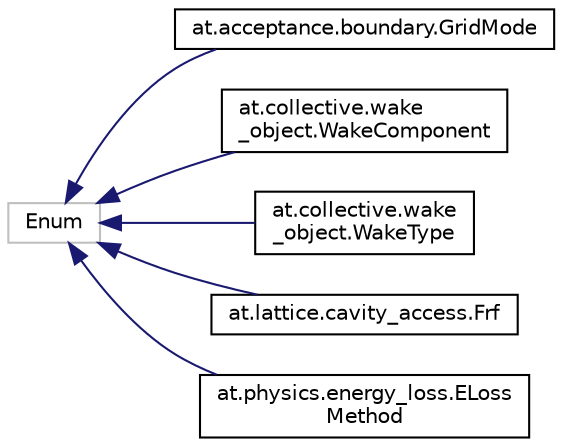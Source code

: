 digraph "Graphical Class Hierarchy"
{
 // LATEX_PDF_SIZE
  edge [fontname="Helvetica",fontsize="10",labelfontname="Helvetica",labelfontsize="10"];
  node [fontname="Helvetica",fontsize="10",shape=record];
  rankdir="LR";
  Node44 [label="Enum",height=0.2,width=0.4,color="grey75", fillcolor="white", style="filled",tooltip=" "];
  Node44 -> Node0 [dir="back",color="midnightblue",fontsize="10",style="solid",fontname="Helvetica"];
  Node0 [label="at.acceptance.boundary.GridMode",height=0.2,width=0.4,color="black", fillcolor="white", style="filled",URL="$classat_1_1acceptance_1_1boundary_1_1GridMode.html",tooltip=" "];
  Node44 -> Node46 [dir="back",color="midnightblue",fontsize="10",style="solid",fontname="Helvetica"];
  Node46 [label="at.collective.wake\l_object.WakeComponent",height=0.2,width=0.4,color="black", fillcolor="white", style="filled",URL="$classat_1_1collective_1_1wake__object_1_1WakeComponent.html",tooltip=" "];
  Node44 -> Node47 [dir="back",color="midnightblue",fontsize="10",style="solid",fontname="Helvetica"];
  Node47 [label="at.collective.wake\l_object.WakeType",height=0.2,width=0.4,color="black", fillcolor="white", style="filled",URL="$classat_1_1collective_1_1wake__object_1_1WakeType.html",tooltip=" "];
  Node44 -> Node48 [dir="back",color="midnightblue",fontsize="10",style="solid",fontname="Helvetica"];
  Node48 [label="at.lattice.cavity_access.Frf",height=0.2,width=0.4,color="black", fillcolor="white", style="filled",URL="$classat_1_1lattice_1_1cavity__access_1_1Frf.html",tooltip=" "];
  Node44 -> Node49 [dir="back",color="midnightblue",fontsize="10",style="solid",fontname="Helvetica"];
  Node49 [label="at.physics.energy_loss.ELoss\lMethod",height=0.2,width=0.4,color="black", fillcolor="white", style="filled",URL="$classat_1_1physics_1_1energy__loss_1_1ELossMethod.html",tooltip=" "];
}
